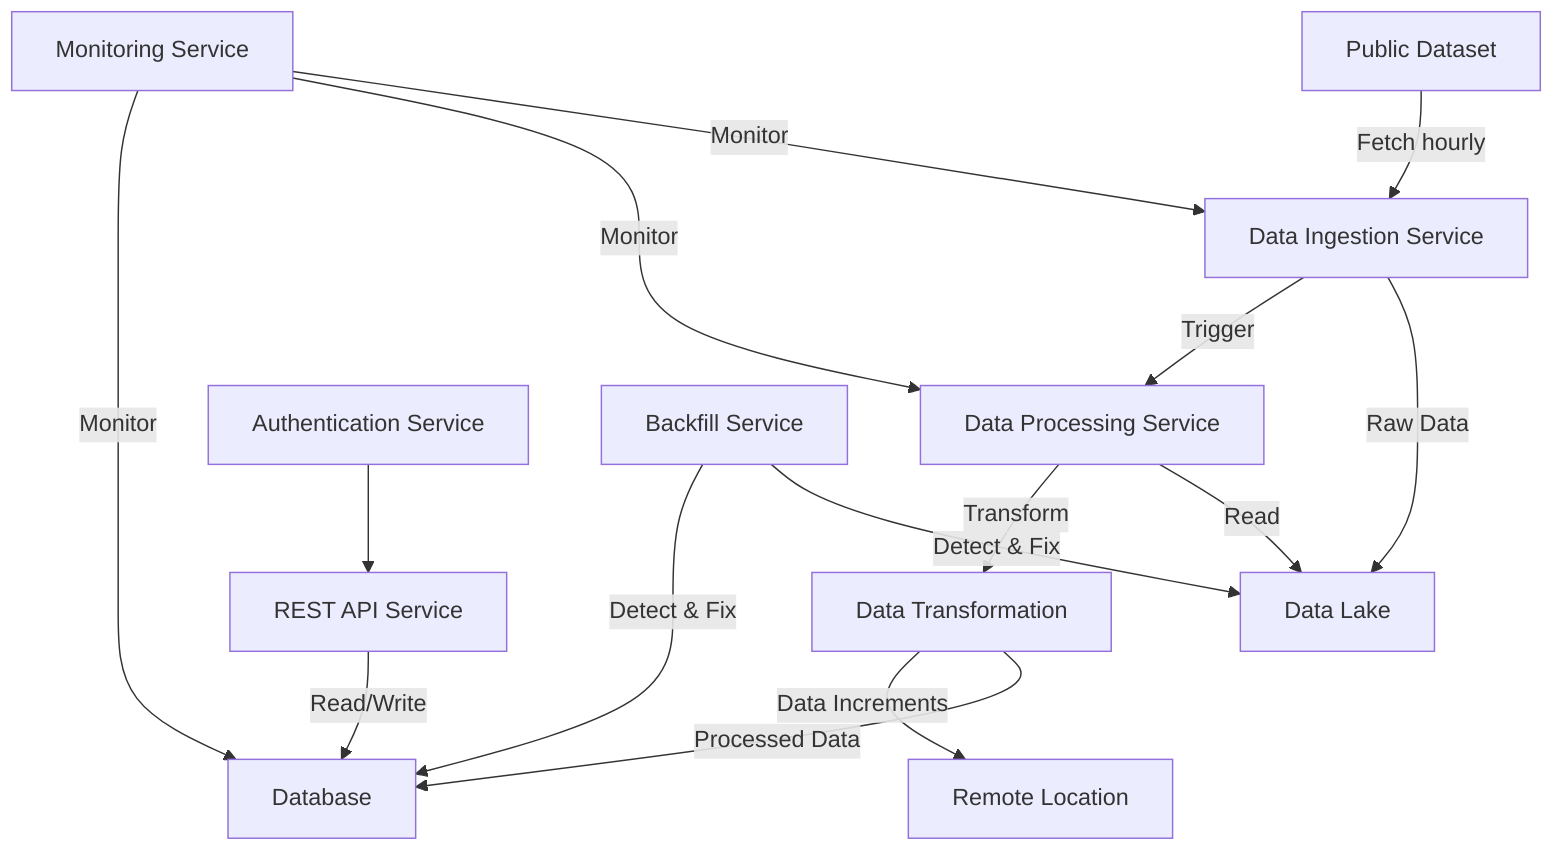 graph TD
    A[Public Dataset] -->|Fetch hourly| B[Data Ingestion Service]
    B -->|Raw Data| C[Data Lake]
    B -->|Trigger| D[Data Processing Service]
    D -->|Read| C
    D -->|Transform| E[Data Transformation]
    E -->|Processed Data| F[Database]
    E -->|Data Increments| G[Remote Location]
    H[REST API Service] -->|Read/Write| F
    I[Authentication Service] --> H
    J[Monitoring Service] -->|Monitor| B
    J -->|Monitor| D
    J -->|Monitor| F
    K[Backfill Service] -->|Detect & Fix| C
    K -->|Detect & Fix| F